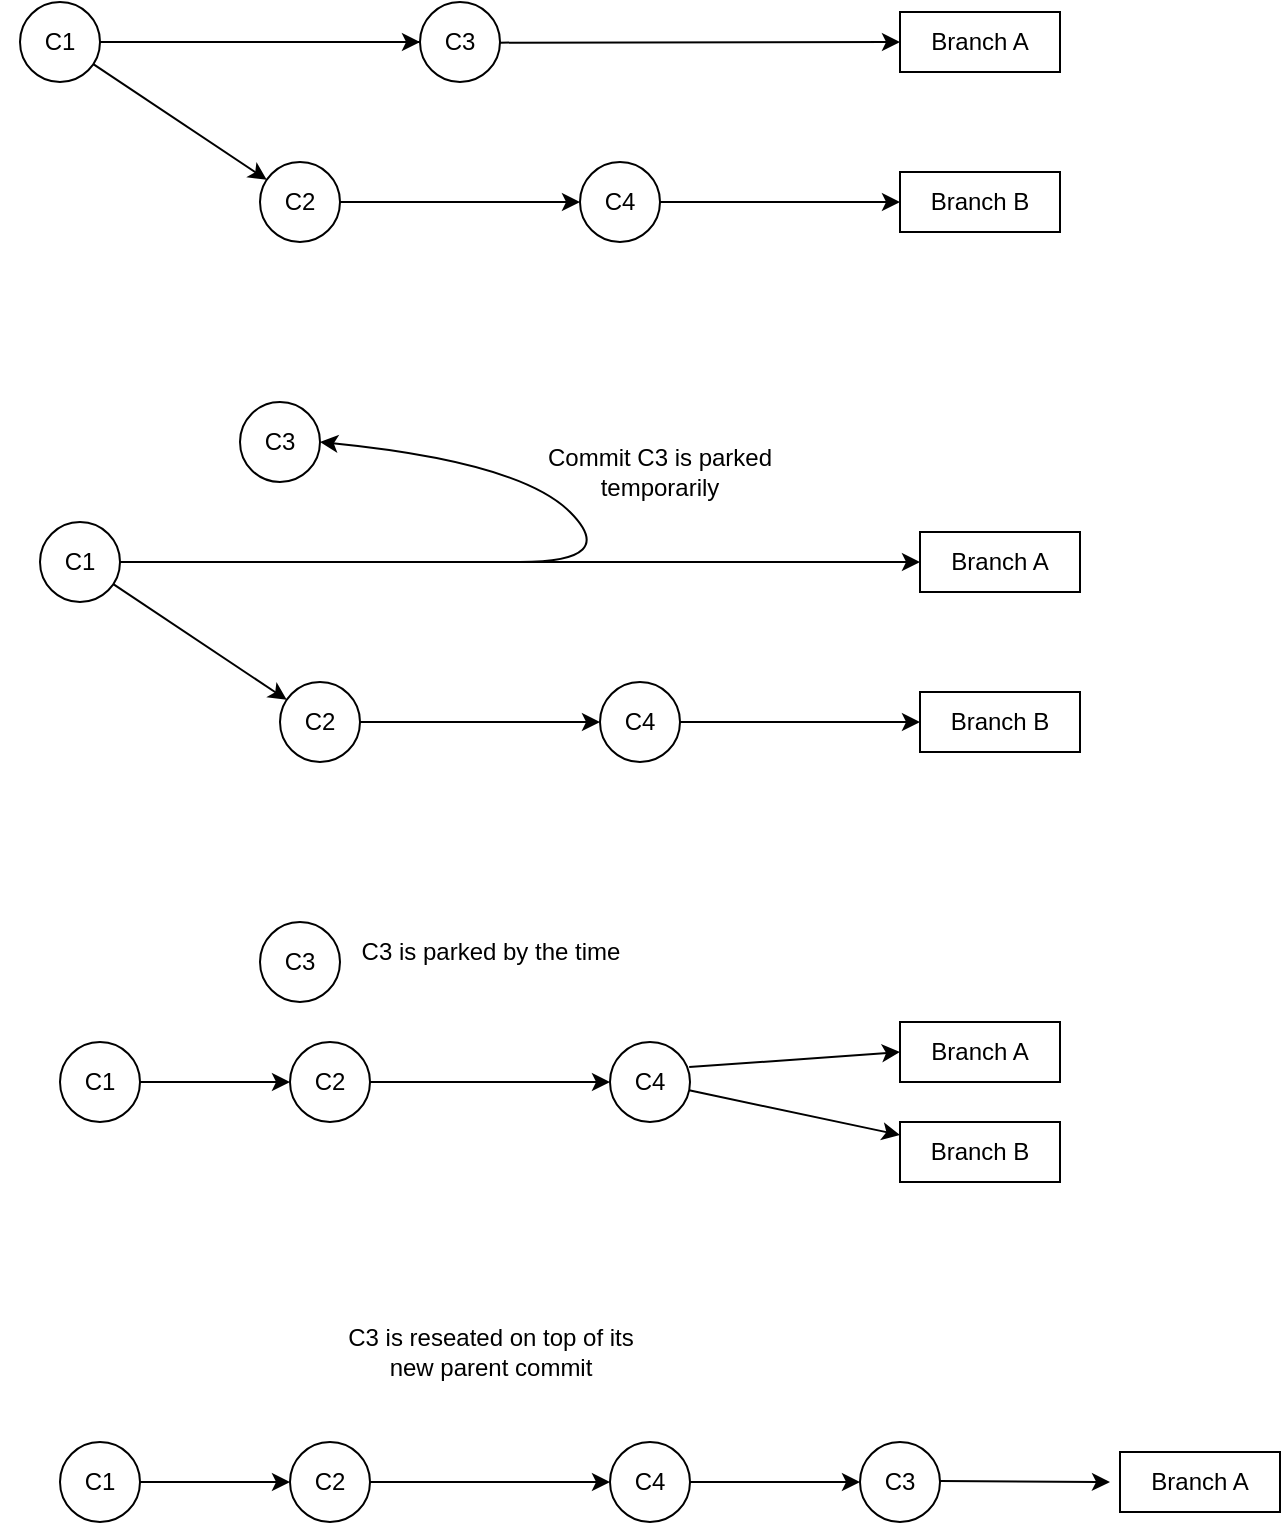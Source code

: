 <mxfile>
    <diagram id="h6luzhZvWwHC2vy3XS-t" name="Page-1">
        <mxGraphModel dx="665" dy="615" grid="1" gridSize="10" guides="1" tooltips="1" connect="1" arrows="1" fold="1" page="1" pageScale="1" pageWidth="850" pageHeight="1100" math="0" shadow="0">
            <root>
                <mxCell id="0"/>
                <mxCell id="1" parent="0"/>
                <mxCell id="2" value="" style="edgeStyle=none;html=1;" edge="1" parent="1" source="4" target="6">
                    <mxGeometry relative="1" as="geometry"/>
                </mxCell>
                <mxCell id="3" value="" style="edgeStyle=none;html=1;startArrow=none;" edge="1" parent="1" source="18" target="9">
                    <mxGeometry relative="1" as="geometry"/>
                </mxCell>
                <mxCell id="4" value="" style="ellipse;whiteSpace=wrap;html=1;aspect=fixed;" vertex="1" parent="1">
                    <mxGeometry x="80" y="160" width="40" height="40" as="geometry"/>
                </mxCell>
                <mxCell id="5" value="" style="edgeStyle=none;html=1;" edge="1" parent="1" source="6" target="8">
                    <mxGeometry relative="1" as="geometry"/>
                </mxCell>
                <mxCell id="6" value="" style="ellipse;whiteSpace=wrap;html=1;aspect=fixed;" vertex="1" parent="1">
                    <mxGeometry x="200" y="240" width="40" height="40" as="geometry"/>
                </mxCell>
                <mxCell id="7" value="" style="edgeStyle=none;html=1;" edge="1" parent="1" source="8" target="10">
                    <mxGeometry relative="1" as="geometry"/>
                </mxCell>
                <mxCell id="8" value="" style="ellipse;whiteSpace=wrap;html=1;aspect=fixed;" vertex="1" parent="1">
                    <mxGeometry x="360" y="240" width="40" height="40" as="geometry"/>
                </mxCell>
                <mxCell id="9" value="" style="whiteSpace=wrap;html=1;" vertex="1" parent="1">
                    <mxGeometry x="520" y="165" width="80" height="30" as="geometry"/>
                </mxCell>
                <mxCell id="10" value="" style="whiteSpace=wrap;html=1;" vertex="1" parent="1">
                    <mxGeometry x="520" y="245" width="80" height="30" as="geometry"/>
                </mxCell>
                <mxCell id="11" value="" style="edgeStyle=none;html=1;" edge="1" parent="1" source="12" target="18">
                    <mxGeometry relative="1" as="geometry"/>
                </mxCell>
                <mxCell id="12" value="C1" style="text;html=1;strokeColor=none;fillColor=none;align=center;verticalAlign=middle;whiteSpace=wrap;rounded=0;" vertex="1" parent="1">
                    <mxGeometry x="70" y="165" width="60" height="30" as="geometry"/>
                </mxCell>
                <mxCell id="13" value="C2&lt;span style=&quot;color: rgba(0, 0, 0, 0); font-family: monospace; font-size: 0px; text-align: start;&quot;&gt;%3CmxGraphModel%3E%3Croot%3E%3CmxCell%20id%3D%220%22%2F%3E%3CmxCell%20id%3D%221%22%20parent%3D%220%22%2F%3E%3CmxCell%20id%3D%222%22%20value%3D%22C1%22%20style%3D%22text%3Bhtml%3D1%3BstrokeColor%3Dnone%3BfillColor%3Dnone%3Balign%3Dcenter%3BverticalAlign%3Dmiddle%3BwhiteSpace%3Dwrap%3Brounded%3D0%3B%22%20vertex%3D%221%22%20parent%3D%221%22%3E%3CmxGeometry%20x%3D%2270%22%20y%3D%22165%22%20width%3D%2260%22%20height%3D%2230%22%20as%3D%22geometry%22%2F%3E%3C%2FmxCell%3E%3C%2Froot%3E%3C%2FmxGraphModel%3E&lt;/span&gt;" style="text;html=1;strokeColor=none;fillColor=none;align=center;verticalAlign=middle;whiteSpace=wrap;rounded=0;" vertex="1" parent="1">
                    <mxGeometry x="190" y="245" width="60" height="30" as="geometry"/>
                </mxCell>
                <mxCell id="14" value="C4" style="text;html=1;strokeColor=none;fillColor=none;align=center;verticalAlign=middle;whiteSpace=wrap;rounded=0;" vertex="1" parent="1">
                    <mxGeometry x="350" y="245" width="60" height="30" as="geometry"/>
                </mxCell>
                <mxCell id="15" value="Branch A&lt;span style=&quot;color: rgba(0, 0, 0, 0); font-family: monospace; font-size: 0px; text-align: start;&quot;&gt;%3CmxGraphModel%3E%3Croot%3E%3CmxCell%20id%3D%220%22%2F%3E%3CmxCell%20id%3D%221%22%20parent%3D%220%22%2F%3E%3CmxCell%20id%3D%222%22%20value%3D%22C1%22%20style%3D%22text%3Bhtml%3D1%3BstrokeColor%3Dnone%3BfillColor%3Dnone%3Balign%3Dcenter%3BverticalAlign%3Dmiddle%3BwhiteSpace%3Dwrap%3Brounded%3D0%3B%22%20vertex%3D%221%22%20parent%3D%221%22%3E%3CmxGeometry%20x%3D%2270%22%20y%3D%22165%22%20width%3D%2260%22%20height%3D%2230%22%20as%3D%22geometry%22%2F%3E%3C%2FmxCell%3E%3C%2Froot%3E%3C%2FmxGraphModel%3E&lt;/span&gt;" style="text;html=1;strokeColor=none;fillColor=none;align=center;verticalAlign=middle;whiteSpace=wrap;rounded=0;" vertex="1" parent="1">
                    <mxGeometry x="530" y="165" width="60" height="30" as="geometry"/>
                </mxCell>
                <mxCell id="16" value="Branch B" style="text;html=1;strokeColor=none;fillColor=none;align=center;verticalAlign=middle;whiteSpace=wrap;rounded=0;" vertex="1" parent="1">
                    <mxGeometry x="530" y="245" width="60" height="30" as="geometry"/>
                </mxCell>
                <mxCell id="17" value="" style="edgeStyle=none;html=1;endArrow=none;" edge="1" parent="1" source="4" target="18">
                    <mxGeometry relative="1" as="geometry">
                        <mxPoint x="120" y="180" as="sourcePoint"/>
                        <mxPoint x="520" y="180" as="targetPoint"/>
                    </mxGeometry>
                </mxCell>
                <mxCell id="18" value="" style="ellipse;whiteSpace=wrap;html=1;" vertex="1" parent="1">
                    <mxGeometry x="280" y="160" width="40" height="40" as="geometry"/>
                </mxCell>
                <mxCell id="19" value="C3" style="text;html=1;strokeColor=none;fillColor=none;align=center;verticalAlign=middle;whiteSpace=wrap;rounded=0;" vertex="1" parent="1">
                    <mxGeometry x="270" y="165" width="60" height="30" as="geometry"/>
                </mxCell>
                <mxCell id="74" value="" style="edgeStyle=none;html=1;" edge="1" source="76" target="78" parent="1">
                    <mxGeometry relative="1" as="geometry"/>
                </mxCell>
                <mxCell id="76" value="" style="ellipse;whiteSpace=wrap;html=1;aspect=fixed;" vertex="1" parent="1">
                    <mxGeometry x="90" y="420" width="40" height="40" as="geometry"/>
                </mxCell>
                <mxCell id="77" value="" style="edgeStyle=none;html=1;" edge="1" source="78" target="80" parent="1">
                    <mxGeometry relative="1" as="geometry"/>
                </mxCell>
                <mxCell id="78" value="" style="ellipse;whiteSpace=wrap;html=1;aspect=fixed;" vertex="1" parent="1">
                    <mxGeometry x="210" y="500" width="40" height="40" as="geometry"/>
                </mxCell>
                <mxCell id="79" value="" style="edgeStyle=none;html=1;" edge="1" source="80" target="82" parent="1">
                    <mxGeometry relative="1" as="geometry"/>
                </mxCell>
                <mxCell id="80" value="" style="ellipse;whiteSpace=wrap;html=1;aspect=fixed;" vertex="1" parent="1">
                    <mxGeometry x="370" y="500" width="40" height="40" as="geometry"/>
                </mxCell>
                <mxCell id="81" value="" style="whiteSpace=wrap;html=1;" vertex="1" parent="1">
                    <mxGeometry x="530" y="425" width="80" height="30" as="geometry"/>
                </mxCell>
                <mxCell id="82" value="" style="whiteSpace=wrap;html=1;" vertex="1" parent="1">
                    <mxGeometry x="530" y="505" width="80" height="30" as="geometry"/>
                </mxCell>
                <mxCell id="83" value="" style="edgeStyle=none;html=1;entryX=0;entryY=0.5;entryDx=0;entryDy=0;" edge="1" target="81" parent="1">
                    <mxGeometry relative="1" as="geometry">
                        <mxPoint x="130" y="440" as="sourcePoint"/>
                        <mxPoint x="250" y="410" as="targetPoint"/>
                    </mxGeometry>
                </mxCell>
                <mxCell id="84" value="C2&lt;span style=&quot;color: rgba(0, 0, 0, 0); font-family: monospace; font-size: 0px; text-align: start;&quot;&gt;%3CmxGraphModel%3E%3Croot%3E%3CmxCell%20id%3D%220%22%2F%3E%3CmxCell%20id%3D%221%22%20parent%3D%220%22%2F%3E%3CmxCell%20id%3D%222%22%20value%3D%22C1%22%20style%3D%22text%3Bhtml%3D1%3BstrokeColor%3Dnone%3BfillColor%3Dnone%3Balign%3Dcenter%3BverticalAlign%3Dmiddle%3BwhiteSpace%3Dwrap%3Brounded%3D0%3B%22%20vertex%3D%221%22%20parent%3D%221%22%3E%3CmxGeometry%20x%3D%2270%22%20y%3D%22165%22%20width%3D%2260%22%20height%3D%2230%22%20as%3D%22geometry%22%2F%3E%3C%2FmxCell%3E%3C%2Froot%3E%3C%2FmxGraphModel%3E&lt;/span&gt;" style="text;html=1;strokeColor=none;fillColor=none;align=center;verticalAlign=middle;whiteSpace=wrap;rounded=0;" vertex="1" parent="1">
                    <mxGeometry x="200" y="505" width="60" height="30" as="geometry"/>
                </mxCell>
                <mxCell id="85" value="C4" style="text;html=1;strokeColor=none;fillColor=none;align=center;verticalAlign=middle;whiteSpace=wrap;rounded=0;" vertex="1" parent="1">
                    <mxGeometry x="360" y="505" width="60" height="30" as="geometry"/>
                </mxCell>
                <mxCell id="86" value="Branch A&lt;span style=&quot;color: rgba(0, 0, 0, 0); font-family: monospace; font-size: 0px; text-align: start;&quot;&gt;%3CmxGraphModel%3E%3Croot%3E%3CmxCell%20id%3D%220%22%2F%3E%3CmxCell%20id%3D%221%22%20parent%3D%220%22%2F%3E%3CmxCell%20id%3D%222%22%20value%3D%22C1%22%20style%3D%22text%3Bhtml%3D1%3BstrokeColor%3Dnone%3BfillColor%3Dnone%3Balign%3Dcenter%3BverticalAlign%3Dmiddle%3BwhiteSpace%3Dwrap%3Brounded%3D0%3B%22%20vertex%3D%221%22%20parent%3D%221%22%3E%3CmxGeometry%20x%3D%2270%22%20y%3D%22165%22%20width%3D%2260%22%20height%3D%2230%22%20as%3D%22geometry%22%2F%3E%3C%2FmxCell%3E%3C%2Froot%3E%3C%2FmxGraphModel%3E&lt;/span&gt;" style="text;html=1;strokeColor=none;fillColor=none;align=center;verticalAlign=middle;whiteSpace=wrap;rounded=0;" vertex="1" parent="1">
                    <mxGeometry x="540" y="425" width="60" height="30" as="geometry"/>
                </mxCell>
                <mxCell id="87" value="Branch B" style="text;html=1;strokeColor=none;fillColor=none;align=center;verticalAlign=middle;whiteSpace=wrap;rounded=0;" vertex="1" parent="1">
                    <mxGeometry x="540" y="505" width="60" height="30" as="geometry"/>
                </mxCell>
                <mxCell id="91" value="C1" style="text;html=1;strokeColor=none;fillColor=none;align=center;verticalAlign=middle;whiteSpace=wrap;rounded=0;" vertex="1" parent="1">
                    <mxGeometry x="80" y="425" width="60" height="30" as="geometry"/>
                </mxCell>
                <mxCell id="93" value="" style="group" vertex="1" connectable="0" parent="1">
                    <mxGeometry x="180" y="360" width="60" height="40" as="geometry"/>
                </mxCell>
                <mxCell id="89" value="" style="ellipse;whiteSpace=wrap;html=1;" vertex="1" parent="93">
                    <mxGeometry x="10" width="40" height="40" as="geometry"/>
                </mxCell>
                <mxCell id="90" value="C3" style="text;html=1;strokeColor=none;fillColor=none;align=center;verticalAlign=middle;whiteSpace=wrap;rounded=0;" vertex="1" parent="93">
                    <mxGeometry y="5" width="60" height="30" as="geometry"/>
                </mxCell>
                <mxCell id="94" value="" style="curved=1;endArrow=classic;html=1;" edge="1" parent="1">
                    <mxGeometry width="50" height="50" relative="1" as="geometry">
                        <mxPoint x="330" y="440" as="sourcePoint"/>
                        <mxPoint x="230" y="380" as="targetPoint"/>
                        <Array as="points">
                            <mxPoint x="380" y="440"/>
                            <mxPoint x="330" y="390"/>
                        </Array>
                    </mxGeometry>
                </mxCell>
                <mxCell id="95" value="Commit C3 is parked temporarily" style="text;html=1;strokeColor=none;fillColor=none;align=center;verticalAlign=middle;whiteSpace=wrap;rounded=0;" vertex="1" parent="1">
                    <mxGeometry x="330" y="380" width="140" height="30" as="geometry"/>
                </mxCell>
                <mxCell id="96" value="" style="edgeStyle=none;html=1;" edge="1" source="97" target="99" parent="1">
                    <mxGeometry relative="1" as="geometry"/>
                </mxCell>
                <mxCell id="97" value="" style="ellipse;whiteSpace=wrap;html=1;aspect=fixed;" vertex="1" parent="1">
                    <mxGeometry x="100" y="680" width="40" height="40" as="geometry"/>
                </mxCell>
                <mxCell id="100" value="" style="edgeStyle=none;html=1;" edge="1" source="101" target="103" parent="1">
                    <mxGeometry relative="1" as="geometry"/>
                </mxCell>
                <mxCell id="109" value="C1" style="text;html=1;strokeColor=none;fillColor=none;align=center;verticalAlign=middle;whiteSpace=wrap;rounded=0;" vertex="1" parent="1">
                    <mxGeometry x="90" y="685" width="60" height="30" as="geometry"/>
                </mxCell>
                <mxCell id="110" value="" style="group" vertex="1" connectable="0" parent="1">
                    <mxGeometry x="190" y="620" width="60" height="40" as="geometry"/>
                </mxCell>
                <mxCell id="111" value="" style="ellipse;whiteSpace=wrap;html=1;" vertex="1" parent="110">
                    <mxGeometry x="10" width="40" height="40" as="geometry"/>
                </mxCell>
                <mxCell id="112" value="C3" style="text;html=1;strokeColor=none;fillColor=none;align=center;verticalAlign=middle;whiteSpace=wrap;rounded=0;" vertex="1" parent="110">
                    <mxGeometry y="5" width="60" height="30" as="geometry"/>
                </mxCell>
                <mxCell id="115" value="" style="group" vertex="1" connectable="0" parent="1">
                    <mxGeometry x="205" y="680" width="220" height="40" as="geometry"/>
                </mxCell>
                <mxCell id="99" value="" style="ellipse;whiteSpace=wrap;html=1;aspect=fixed;" vertex="1" parent="115">
                    <mxGeometry x="10" width="40" height="40" as="geometry"/>
                </mxCell>
                <mxCell id="101" value="" style="ellipse;whiteSpace=wrap;html=1;aspect=fixed;" vertex="1" parent="115">
                    <mxGeometry x="170" width="40" height="40" as="geometry"/>
                </mxCell>
                <mxCell id="98" value="" style="edgeStyle=none;html=1;" edge="1" source="99" target="101" parent="115">
                    <mxGeometry relative="1" as="geometry"/>
                </mxCell>
                <mxCell id="105" value="C2&lt;span style=&quot;color: rgba(0, 0, 0, 0); font-family: monospace; font-size: 0px; text-align: start;&quot;&gt;%3CmxGraphModel%3E%3Croot%3E%3CmxCell%20id%3D%220%22%2F%3E%3CmxCell%20id%3D%221%22%20parent%3D%220%22%2F%3E%3CmxCell%20id%3D%222%22%20value%3D%22C1%22%20style%3D%22text%3Bhtml%3D1%3BstrokeColor%3Dnone%3BfillColor%3Dnone%3Balign%3Dcenter%3BverticalAlign%3Dmiddle%3BwhiteSpace%3Dwrap%3Brounded%3D0%3B%22%20vertex%3D%221%22%20parent%3D%221%22%3E%3CmxGeometry%20x%3D%2270%22%20y%3D%22165%22%20width%3D%2260%22%20height%3D%2230%22%20as%3D%22geometry%22%2F%3E%3C%2FmxCell%3E%3C%2Froot%3E%3C%2FmxGraphModel%3E&lt;/span&gt;" style="text;html=1;strokeColor=none;fillColor=none;align=center;verticalAlign=middle;whiteSpace=wrap;rounded=0;" vertex="1" parent="115">
                    <mxGeometry y="5" width="60" height="30" as="geometry"/>
                </mxCell>
                <mxCell id="106" value="C4" style="text;html=1;strokeColor=none;fillColor=none;align=center;verticalAlign=middle;whiteSpace=wrap;rounded=0;" vertex="1" parent="115">
                    <mxGeometry x="160" y="5" width="60" height="30" as="geometry"/>
                </mxCell>
                <mxCell id="116" value="" style="group" vertex="1" connectable="0" parent="1">
                    <mxGeometry x="520" y="670" width="80" height="30" as="geometry"/>
                </mxCell>
                <mxCell id="102" value="" style="whiteSpace=wrap;html=1;" vertex="1" parent="116">
                    <mxGeometry width="80" height="30" as="geometry"/>
                </mxCell>
                <mxCell id="107" value="Branch A&lt;span style=&quot;color: rgba(0, 0, 0, 0); font-family: monospace; font-size: 0px; text-align: start;&quot;&gt;%3CmxGraphModel%3E%3Croot%3E%3CmxCell%20id%3D%220%22%2F%3E%3CmxCell%20id%3D%221%22%20parent%3D%220%22%2F%3E%3CmxCell%20id%3D%222%22%20value%3D%22C1%22%20style%3D%22text%3Bhtml%3D1%3BstrokeColor%3Dnone%3BfillColor%3Dnone%3Balign%3Dcenter%3BverticalAlign%3Dmiddle%3BwhiteSpace%3Dwrap%3Brounded%3D0%3B%22%20vertex%3D%221%22%20parent%3D%221%22%3E%3CmxGeometry%20x%3D%2270%22%20y%3D%22165%22%20width%3D%2260%22%20height%3D%2230%22%20as%3D%22geometry%22%2F%3E%3C%2FmxCell%3E%3C%2Froot%3E%3C%2FmxGraphModel%3E&lt;/span&gt;" style="text;html=1;strokeColor=none;fillColor=none;align=center;verticalAlign=middle;whiteSpace=wrap;rounded=0;" vertex="1" parent="116">
                    <mxGeometry x="10" width="60" height="30" as="geometry"/>
                </mxCell>
                <mxCell id="117" value="" style="group" vertex="1" connectable="0" parent="1">
                    <mxGeometry x="520" y="720" width="80" height="30" as="geometry"/>
                </mxCell>
                <mxCell id="103" value="" style="whiteSpace=wrap;html=1;" vertex="1" parent="117">
                    <mxGeometry width="80" height="30" as="geometry"/>
                </mxCell>
                <mxCell id="108" value="Branch B" style="text;html=1;strokeColor=none;fillColor=none;align=center;verticalAlign=middle;whiteSpace=wrap;rounded=0;" vertex="1" parent="117">
                    <mxGeometry x="10" width="60" height="30" as="geometry"/>
                </mxCell>
                <mxCell id="118" value="" style="edgeStyle=none;html=1;entryX=0;entryY=0.5;entryDx=0;entryDy=0;" edge="1" parent="1" target="102">
                    <mxGeometry relative="1" as="geometry">
                        <mxPoint x="414.581" y="692.553" as="sourcePoint"/>
                        <mxPoint x="520" y="714.995" as="targetPoint"/>
                    </mxGeometry>
                </mxCell>
                <mxCell id="119" value="C3 is parked by the time" style="text;html=1;strokeColor=none;fillColor=none;align=center;verticalAlign=middle;whiteSpace=wrap;rounded=0;" vertex="1" parent="1">
                    <mxGeometry x="242.5" y="620" width="145" height="30" as="geometry"/>
                </mxCell>
                <mxCell id="120" value="" style="edgeStyle=none;html=1;" edge="1" source="121" target="128" parent="1">
                    <mxGeometry relative="1" as="geometry"/>
                </mxCell>
                <mxCell id="121" value="" style="ellipse;whiteSpace=wrap;html=1;aspect=fixed;" vertex="1" parent="1">
                    <mxGeometry x="100" y="880" width="40" height="40" as="geometry"/>
                </mxCell>
                <mxCell id="123" value="C1" style="text;html=1;strokeColor=none;fillColor=none;align=center;verticalAlign=middle;whiteSpace=wrap;rounded=0;" vertex="1" parent="1">
                    <mxGeometry x="90" y="885" width="60" height="30" as="geometry"/>
                </mxCell>
                <mxCell id="124" value="" style="group" vertex="1" connectable="0" parent="1">
                    <mxGeometry x="490" y="880" width="60" height="40" as="geometry"/>
                </mxCell>
                <mxCell id="125" value="" style="ellipse;whiteSpace=wrap;html=1;" vertex="1" parent="124">
                    <mxGeometry x="10" width="40" height="40" as="geometry"/>
                </mxCell>
                <mxCell id="126" value="C3" style="text;html=1;strokeColor=none;fillColor=none;align=center;verticalAlign=middle;whiteSpace=wrap;rounded=0;" vertex="1" parent="124">
                    <mxGeometry y="5" width="60" height="30" as="geometry"/>
                </mxCell>
                <mxCell id="127" value="" style="group" vertex="1" connectable="0" parent="1">
                    <mxGeometry x="205" y="880" width="220" height="40" as="geometry"/>
                </mxCell>
                <mxCell id="128" value="" style="ellipse;whiteSpace=wrap;html=1;aspect=fixed;" vertex="1" parent="127">
                    <mxGeometry x="10" width="40" height="40" as="geometry"/>
                </mxCell>
                <mxCell id="129" value="" style="ellipse;whiteSpace=wrap;html=1;aspect=fixed;" vertex="1" parent="127">
                    <mxGeometry x="170" width="40" height="40" as="geometry"/>
                </mxCell>
                <mxCell id="130" value="" style="edgeStyle=none;html=1;" edge="1" parent="127" source="128" target="129">
                    <mxGeometry relative="1" as="geometry"/>
                </mxCell>
                <mxCell id="131" value="C2&lt;span style=&quot;color: rgba(0, 0, 0, 0); font-family: monospace; font-size: 0px; text-align: start;&quot;&gt;%3CmxGraphModel%3E%3Croot%3E%3CmxCell%20id%3D%220%22%2F%3E%3CmxCell%20id%3D%221%22%20parent%3D%220%22%2F%3E%3CmxCell%20id%3D%222%22%20value%3D%22C1%22%20style%3D%22text%3Bhtml%3D1%3BstrokeColor%3Dnone%3BfillColor%3Dnone%3Balign%3Dcenter%3BverticalAlign%3Dmiddle%3BwhiteSpace%3Dwrap%3Brounded%3D0%3B%22%20vertex%3D%221%22%20parent%3D%221%22%3E%3CmxGeometry%20x%3D%2270%22%20y%3D%22165%22%20width%3D%2260%22%20height%3D%2230%22%20as%3D%22geometry%22%2F%3E%3C%2FmxCell%3E%3C%2Froot%3E%3C%2FmxGraphModel%3E&lt;/span&gt;" style="text;html=1;strokeColor=none;fillColor=none;align=center;verticalAlign=middle;whiteSpace=wrap;rounded=0;" vertex="1" parent="127">
                    <mxGeometry y="5" width="60" height="30" as="geometry"/>
                </mxCell>
                <mxCell id="132" value="C4" style="text;html=1;strokeColor=none;fillColor=none;align=center;verticalAlign=middle;whiteSpace=wrap;rounded=0;" vertex="1" parent="127">
                    <mxGeometry x="160" y="5" width="60" height="30" as="geometry"/>
                </mxCell>
                <mxCell id="133" value="" style="group" vertex="1" connectable="0" parent="1">
                    <mxGeometry x="630" y="885" width="80" height="30" as="geometry"/>
                </mxCell>
                <mxCell id="134" value="" style="whiteSpace=wrap;html=1;" vertex="1" parent="133">
                    <mxGeometry width="80" height="30" as="geometry"/>
                </mxCell>
                <mxCell id="135" value="Branch A&lt;span style=&quot;color: rgba(0, 0, 0, 0); font-family: monospace; font-size: 0px; text-align: start;&quot;&gt;%3CmxGraphModel%3E%3Croot%3E%3CmxCell%20id%3D%220%22%2F%3E%3CmxCell%20id%3D%221%22%20parent%3D%220%22%2F%3E%3CmxCell%20id%3D%222%22%20value%3D%22C1%22%20style%3D%22text%3Bhtml%3D1%3BstrokeColor%3Dnone%3BfillColor%3Dnone%3Balign%3Dcenter%3BverticalAlign%3Dmiddle%3BwhiteSpace%3Dwrap%3Brounded%3D0%3B%22%20vertex%3D%221%22%20parent%3D%221%22%3E%3CmxGeometry%20x%3D%2270%22%20y%3D%22165%22%20width%3D%2260%22%20height%3D%2230%22%20as%3D%22geometry%22%2F%3E%3C%2FmxCell%3E%3C%2Froot%3E%3C%2FmxGraphModel%3E&lt;/span&gt;" style="text;html=1;strokeColor=none;fillColor=none;align=center;verticalAlign=middle;whiteSpace=wrap;rounded=0;" vertex="1" parent="133">
                    <mxGeometry x="10" width="60" height="30" as="geometry"/>
                </mxCell>
                <mxCell id="139" value="" style="edgeStyle=none;html=1;" edge="1" parent="1">
                    <mxGeometry relative="1" as="geometry">
                        <mxPoint x="415" y="900" as="sourcePoint"/>
                        <mxPoint x="500" y="900" as="targetPoint"/>
                    </mxGeometry>
                </mxCell>
                <mxCell id="140" value="C3 is reseated on top of its new parent commit" style="text;html=1;strokeColor=none;fillColor=none;align=center;verticalAlign=middle;whiteSpace=wrap;rounded=0;" vertex="1" parent="1">
                    <mxGeometry x="242.5" y="820" width="145" height="30" as="geometry"/>
                </mxCell>
                <mxCell id="143" value="" style="edgeStyle=none;html=1;" edge="1" parent="1">
                    <mxGeometry relative="1" as="geometry">
                        <mxPoint x="540" y="899.5" as="sourcePoint"/>
                        <mxPoint x="625" y="900" as="targetPoint"/>
                    </mxGeometry>
                </mxCell>
            </root>
        </mxGraphModel>
    </diagram>
</mxfile>